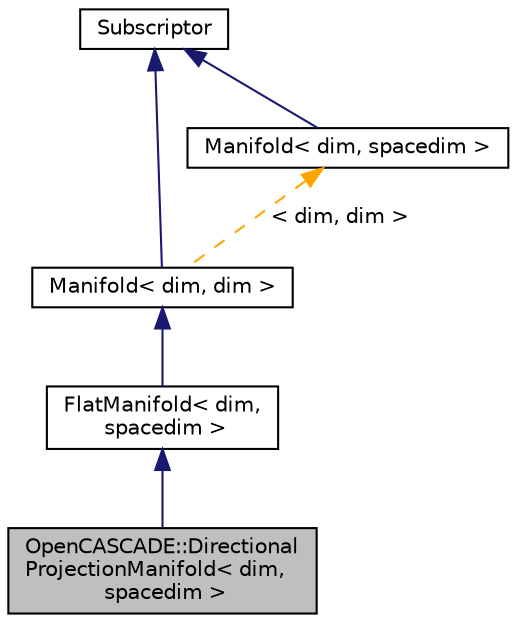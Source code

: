 digraph "OpenCASCADE::DirectionalProjectionManifold&lt; dim, spacedim &gt;"
{
 // LATEX_PDF_SIZE
  edge [fontname="Helvetica",fontsize="10",labelfontname="Helvetica",labelfontsize="10"];
  node [fontname="Helvetica",fontsize="10",shape=record];
  Node1 [label="OpenCASCADE::Directional\lProjectionManifold\< dim,\l spacedim \>",height=0.2,width=0.4,color="black", fillcolor="grey75", style="filled", fontcolor="black",tooltip=" "];
  Node2 -> Node1 [dir="back",color="midnightblue",fontsize="10",style="solid",fontname="Helvetica"];
  Node2 [label="FlatManifold\< dim,\l spacedim \>",height=0.2,width=0.4,color="black", fillcolor="white", style="filled",URL="$classFlatManifold.html",tooltip=" "];
  Node3 -> Node2 [dir="back",color="midnightblue",fontsize="10",style="solid",fontname="Helvetica"];
  Node3 [label="Manifold\< dim, dim \>",height=0.2,width=0.4,color="black", fillcolor="white", style="filled",URL="$classManifold.html",tooltip=" "];
  Node4 -> Node3 [dir="back",color="midnightblue",fontsize="10",style="solid",fontname="Helvetica"];
  Node4 [label="Subscriptor",height=0.2,width=0.4,color="black", fillcolor="white", style="filled",URL="$classSubscriptor.html",tooltip=" "];
  Node5 -> Node3 [dir="back",color="orange",fontsize="10",style="dashed",label=" \< dim, dim \>" ,fontname="Helvetica"];
  Node5 [label="Manifold\< dim, spacedim \>",height=0.2,width=0.4,color="black", fillcolor="white", style="filled",URL="$classManifold.html",tooltip=" "];
  Node4 -> Node5 [dir="back",color="midnightblue",fontsize="10",style="solid",fontname="Helvetica"];
}
